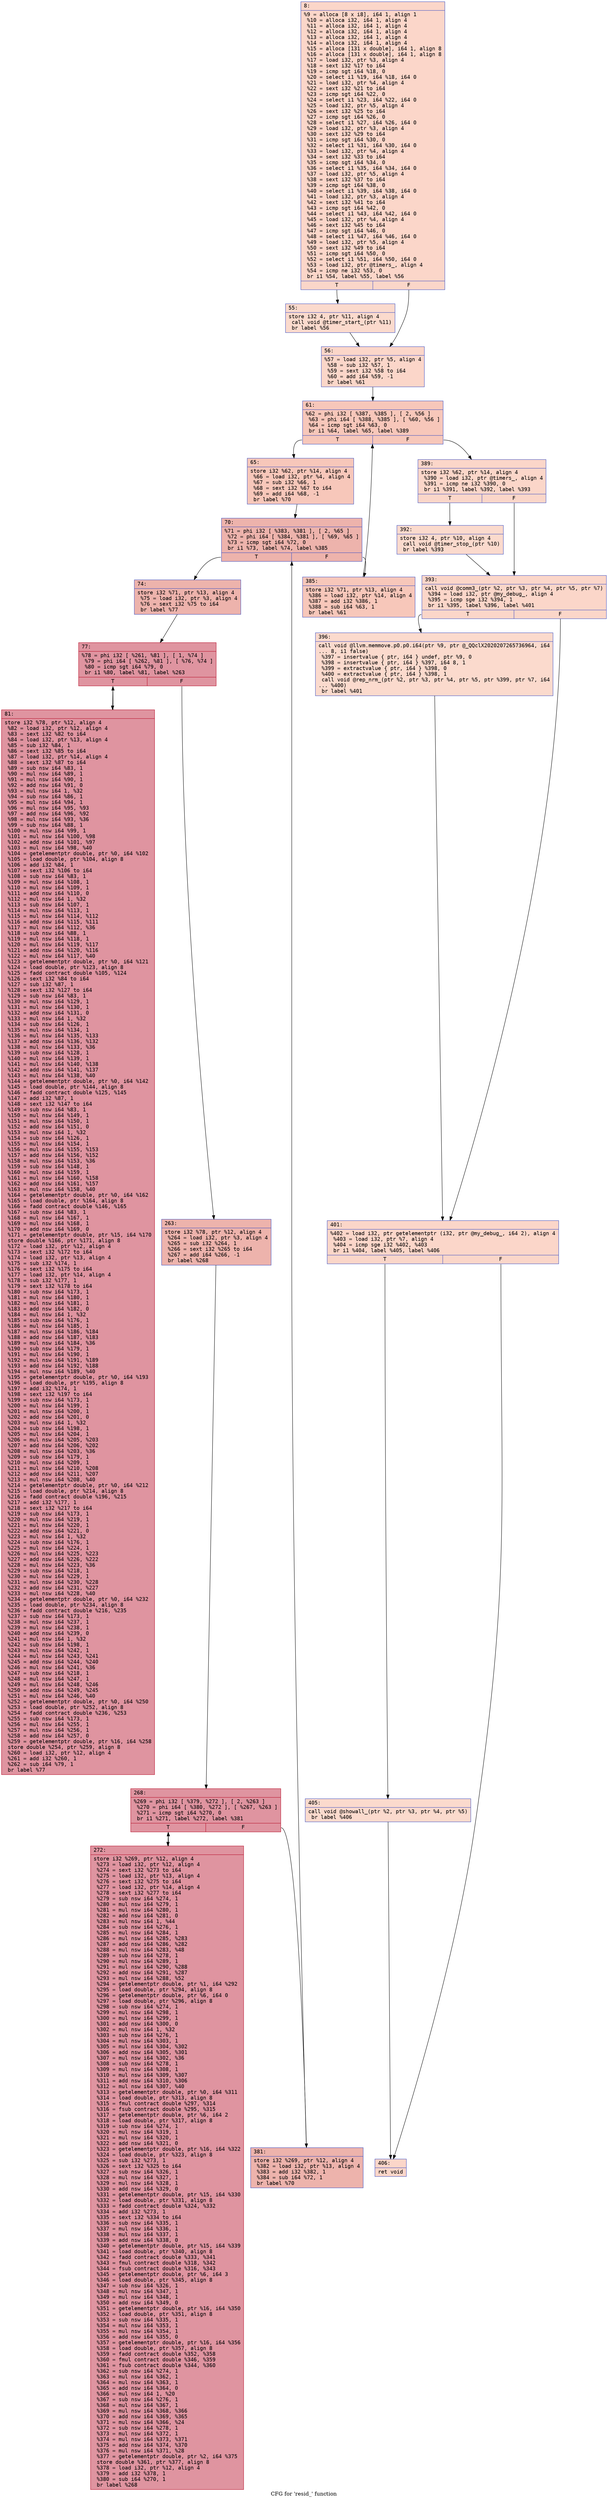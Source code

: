 digraph "CFG for 'resid_' function" {
	label="CFG for 'resid_' function";

	Node0x559626cc1c40 [shape=record,color="#3d50c3ff", style=filled, fillcolor="#f6a38570" fontname="Courier",label="{8:\l|  %9 = alloca [8 x i8], i64 1, align 1\l  %10 = alloca i32, i64 1, align 4\l  %11 = alloca i32, i64 1, align 4\l  %12 = alloca i32, i64 1, align 4\l  %13 = alloca i32, i64 1, align 4\l  %14 = alloca i32, i64 1, align 4\l  %15 = alloca [131 x double], i64 1, align 8\l  %16 = alloca [131 x double], i64 1, align 8\l  %17 = load i32, ptr %3, align 4\l  %18 = sext i32 %17 to i64\l  %19 = icmp sgt i64 %18, 0\l  %20 = select i1 %19, i64 %18, i64 0\l  %21 = load i32, ptr %4, align 4\l  %22 = sext i32 %21 to i64\l  %23 = icmp sgt i64 %22, 0\l  %24 = select i1 %23, i64 %22, i64 0\l  %25 = load i32, ptr %5, align 4\l  %26 = sext i32 %25 to i64\l  %27 = icmp sgt i64 %26, 0\l  %28 = select i1 %27, i64 %26, i64 0\l  %29 = load i32, ptr %3, align 4\l  %30 = sext i32 %29 to i64\l  %31 = icmp sgt i64 %30, 0\l  %32 = select i1 %31, i64 %30, i64 0\l  %33 = load i32, ptr %4, align 4\l  %34 = sext i32 %33 to i64\l  %35 = icmp sgt i64 %34, 0\l  %36 = select i1 %35, i64 %34, i64 0\l  %37 = load i32, ptr %5, align 4\l  %38 = sext i32 %37 to i64\l  %39 = icmp sgt i64 %38, 0\l  %40 = select i1 %39, i64 %38, i64 0\l  %41 = load i32, ptr %3, align 4\l  %42 = sext i32 %41 to i64\l  %43 = icmp sgt i64 %42, 0\l  %44 = select i1 %43, i64 %42, i64 0\l  %45 = load i32, ptr %4, align 4\l  %46 = sext i32 %45 to i64\l  %47 = icmp sgt i64 %46, 0\l  %48 = select i1 %47, i64 %46, i64 0\l  %49 = load i32, ptr %5, align 4\l  %50 = sext i32 %49 to i64\l  %51 = icmp sgt i64 %50, 0\l  %52 = select i1 %51, i64 %50, i64 0\l  %53 = load i32, ptr @timers_, align 4\l  %54 = icmp ne i32 %53, 0\l  br i1 %54, label %55, label %56\l|{<s0>T|<s1>F}}"];
	Node0x559626cc1c40:s0 -> Node0x559626cc9da0[tooltip="8 -> 55\nProbability 62.50%" ];
	Node0x559626cc1c40:s1 -> Node0x559626cc9df0[tooltip="8 -> 56\nProbability 37.50%" ];
	Node0x559626cc9da0 [shape=record,color="#3d50c3ff", style=filled, fillcolor="#f7ac8e70" fontname="Courier",label="{55:\l|  store i32 4, ptr %11, align 4\l  call void @timer_start_(ptr %11)\l  br label %56\l}"];
	Node0x559626cc9da0 -> Node0x559626cc9df0[tooltip="55 -> 56\nProbability 100.00%" ];
	Node0x559626cc9df0 [shape=record,color="#3d50c3ff", style=filled, fillcolor="#f6a38570" fontname="Courier",label="{56:\l|  %57 = load i32, ptr %5, align 4\l  %58 = sub i32 %57, 1\l  %59 = sext i32 %58 to i64\l  %60 = add i64 %59, -1\l  br label %61\l}"];
	Node0x559626cc9df0 -> Node0x559626cca300[tooltip="56 -> 61\nProbability 100.00%" ];
	Node0x559626cca300 [shape=record,color="#3d50c3ff", style=filled, fillcolor="#ec7f6370" fontname="Courier",label="{61:\l|  %62 = phi i32 [ %387, %385 ], [ 2, %56 ]\l  %63 = phi i64 [ %388, %385 ], [ %60, %56 ]\l  %64 = icmp sgt i64 %63, 0\l  br i1 %64, label %65, label %389\l|{<s0>T|<s1>F}}"];
	Node0x559626cca300:s0 -> Node0x559626cca5c0[tooltip="61 -> 65\nProbability 96.88%" ];
	Node0x559626cca300:s1 -> Node0x559626cca610[tooltip="61 -> 389\nProbability 3.12%" ];
	Node0x559626cca5c0 [shape=record,color="#3d50c3ff", style=filled, fillcolor="#ec7f6370" fontname="Courier",label="{65:\l|  store i32 %62, ptr %14, align 4\l  %66 = load i32, ptr %4, align 4\l  %67 = sub i32 %66, 1\l  %68 = sext i32 %67 to i64\l  %69 = add i64 %68, -1\l  br label %70\l}"];
	Node0x559626cca5c0 -> Node0x559626cca9c0[tooltip="65 -> 70\nProbability 100.00%" ];
	Node0x559626cca9c0 [shape=record,color="#3d50c3ff", style=filled, fillcolor="#d6524470" fontname="Courier",label="{70:\l|  %71 = phi i32 [ %383, %381 ], [ 2, %65 ]\l  %72 = phi i64 [ %384, %381 ], [ %69, %65 ]\l  %73 = icmp sgt i64 %72, 0\l  br i1 %73, label %74, label %385\l|{<s0>T|<s1>F}}"];
	Node0x559626cca9c0:s0 -> Node0x559626ccace0[tooltip="70 -> 74\nProbability 96.88%" ];
	Node0x559626cca9c0:s1 -> Node0x559626cca3c0[tooltip="70 -> 385\nProbability 3.12%" ];
	Node0x559626ccace0 [shape=record,color="#3d50c3ff", style=filled, fillcolor="#d6524470" fontname="Courier",label="{74:\l|  store i32 %71, ptr %13, align 4\l  %75 = load i32, ptr %3, align 4\l  %76 = sext i32 %75 to i64\l  br label %77\l}"];
	Node0x559626ccace0 -> Node0x559626ccaf70[tooltip="74 -> 77\nProbability 100.00%" ];
	Node0x559626ccaf70 [shape=record,color="#b70d28ff", style=filled, fillcolor="#b70d2870" fontname="Courier",label="{77:\l|  %78 = phi i32 [ %261, %81 ], [ 1, %74 ]\l  %79 = phi i64 [ %262, %81 ], [ %76, %74 ]\l  %80 = icmp sgt i64 %79, 0\l  br i1 %80, label %81, label %263\l|{<s0>T|<s1>F}}"];
	Node0x559626ccaf70:s0 -> Node0x559626ccb030[tooltip="77 -> 81\nProbability 96.88%" ];
	Node0x559626ccaf70:s1 -> Node0x559626ccb290[tooltip="77 -> 263\nProbability 3.12%" ];
	Node0x559626ccb030 [shape=record,color="#b70d28ff", style=filled, fillcolor="#b70d2870" fontname="Courier",label="{81:\l|  store i32 %78, ptr %12, align 4\l  %82 = load i32, ptr %12, align 4\l  %83 = sext i32 %82 to i64\l  %84 = load i32, ptr %13, align 4\l  %85 = sub i32 %84, 1\l  %86 = sext i32 %85 to i64\l  %87 = load i32, ptr %14, align 4\l  %88 = sext i32 %87 to i64\l  %89 = sub nsw i64 %83, 1\l  %90 = mul nsw i64 %89, 1\l  %91 = mul nsw i64 %90, 1\l  %92 = add nsw i64 %91, 0\l  %93 = mul nsw i64 1, %32\l  %94 = sub nsw i64 %86, 1\l  %95 = mul nsw i64 %94, 1\l  %96 = mul nsw i64 %95, %93\l  %97 = add nsw i64 %96, %92\l  %98 = mul nsw i64 %93, %36\l  %99 = sub nsw i64 %88, 1\l  %100 = mul nsw i64 %99, 1\l  %101 = mul nsw i64 %100, %98\l  %102 = add nsw i64 %101, %97\l  %103 = mul nsw i64 %98, %40\l  %104 = getelementptr double, ptr %0, i64 %102\l  %105 = load double, ptr %104, align 8\l  %106 = add i32 %84, 1\l  %107 = sext i32 %106 to i64\l  %108 = sub nsw i64 %83, 1\l  %109 = mul nsw i64 %108, 1\l  %110 = mul nsw i64 %109, 1\l  %111 = add nsw i64 %110, 0\l  %112 = mul nsw i64 1, %32\l  %113 = sub nsw i64 %107, 1\l  %114 = mul nsw i64 %113, 1\l  %115 = mul nsw i64 %114, %112\l  %116 = add nsw i64 %115, %111\l  %117 = mul nsw i64 %112, %36\l  %118 = sub nsw i64 %88, 1\l  %119 = mul nsw i64 %118, 1\l  %120 = mul nsw i64 %119, %117\l  %121 = add nsw i64 %120, %116\l  %122 = mul nsw i64 %117, %40\l  %123 = getelementptr double, ptr %0, i64 %121\l  %124 = load double, ptr %123, align 8\l  %125 = fadd contract double %105, %124\l  %126 = sext i32 %84 to i64\l  %127 = sub i32 %87, 1\l  %128 = sext i32 %127 to i64\l  %129 = sub nsw i64 %83, 1\l  %130 = mul nsw i64 %129, 1\l  %131 = mul nsw i64 %130, 1\l  %132 = add nsw i64 %131, 0\l  %133 = mul nsw i64 1, %32\l  %134 = sub nsw i64 %126, 1\l  %135 = mul nsw i64 %134, 1\l  %136 = mul nsw i64 %135, %133\l  %137 = add nsw i64 %136, %132\l  %138 = mul nsw i64 %133, %36\l  %139 = sub nsw i64 %128, 1\l  %140 = mul nsw i64 %139, 1\l  %141 = mul nsw i64 %140, %138\l  %142 = add nsw i64 %141, %137\l  %143 = mul nsw i64 %138, %40\l  %144 = getelementptr double, ptr %0, i64 %142\l  %145 = load double, ptr %144, align 8\l  %146 = fadd contract double %125, %145\l  %147 = add i32 %87, 1\l  %148 = sext i32 %147 to i64\l  %149 = sub nsw i64 %83, 1\l  %150 = mul nsw i64 %149, 1\l  %151 = mul nsw i64 %150, 1\l  %152 = add nsw i64 %151, 0\l  %153 = mul nsw i64 1, %32\l  %154 = sub nsw i64 %126, 1\l  %155 = mul nsw i64 %154, 1\l  %156 = mul nsw i64 %155, %153\l  %157 = add nsw i64 %156, %152\l  %158 = mul nsw i64 %153, %36\l  %159 = sub nsw i64 %148, 1\l  %160 = mul nsw i64 %159, 1\l  %161 = mul nsw i64 %160, %158\l  %162 = add nsw i64 %161, %157\l  %163 = mul nsw i64 %158, %40\l  %164 = getelementptr double, ptr %0, i64 %162\l  %165 = load double, ptr %164, align 8\l  %166 = fadd contract double %146, %165\l  %167 = sub nsw i64 %83, 1\l  %168 = mul nsw i64 %167, 1\l  %169 = mul nsw i64 %168, 1\l  %170 = add nsw i64 %169, 0\l  %171 = getelementptr double, ptr %15, i64 %170\l  store double %166, ptr %171, align 8\l  %172 = load i32, ptr %12, align 4\l  %173 = sext i32 %172 to i64\l  %174 = load i32, ptr %13, align 4\l  %175 = sub i32 %174, 1\l  %176 = sext i32 %175 to i64\l  %177 = load i32, ptr %14, align 4\l  %178 = sub i32 %177, 1\l  %179 = sext i32 %178 to i64\l  %180 = sub nsw i64 %173, 1\l  %181 = mul nsw i64 %180, 1\l  %182 = mul nsw i64 %181, 1\l  %183 = add nsw i64 %182, 0\l  %184 = mul nsw i64 1, %32\l  %185 = sub nsw i64 %176, 1\l  %186 = mul nsw i64 %185, 1\l  %187 = mul nsw i64 %186, %184\l  %188 = add nsw i64 %187, %183\l  %189 = mul nsw i64 %184, %36\l  %190 = sub nsw i64 %179, 1\l  %191 = mul nsw i64 %190, 1\l  %192 = mul nsw i64 %191, %189\l  %193 = add nsw i64 %192, %188\l  %194 = mul nsw i64 %189, %40\l  %195 = getelementptr double, ptr %0, i64 %193\l  %196 = load double, ptr %195, align 8\l  %197 = add i32 %174, 1\l  %198 = sext i32 %197 to i64\l  %199 = sub nsw i64 %173, 1\l  %200 = mul nsw i64 %199, 1\l  %201 = mul nsw i64 %200, 1\l  %202 = add nsw i64 %201, 0\l  %203 = mul nsw i64 1, %32\l  %204 = sub nsw i64 %198, 1\l  %205 = mul nsw i64 %204, 1\l  %206 = mul nsw i64 %205, %203\l  %207 = add nsw i64 %206, %202\l  %208 = mul nsw i64 %203, %36\l  %209 = sub nsw i64 %179, 1\l  %210 = mul nsw i64 %209, 1\l  %211 = mul nsw i64 %210, %208\l  %212 = add nsw i64 %211, %207\l  %213 = mul nsw i64 %208, %40\l  %214 = getelementptr double, ptr %0, i64 %212\l  %215 = load double, ptr %214, align 8\l  %216 = fadd contract double %196, %215\l  %217 = add i32 %177, 1\l  %218 = sext i32 %217 to i64\l  %219 = sub nsw i64 %173, 1\l  %220 = mul nsw i64 %219, 1\l  %221 = mul nsw i64 %220, 1\l  %222 = add nsw i64 %221, 0\l  %223 = mul nsw i64 1, %32\l  %224 = sub nsw i64 %176, 1\l  %225 = mul nsw i64 %224, 1\l  %226 = mul nsw i64 %225, %223\l  %227 = add nsw i64 %226, %222\l  %228 = mul nsw i64 %223, %36\l  %229 = sub nsw i64 %218, 1\l  %230 = mul nsw i64 %229, 1\l  %231 = mul nsw i64 %230, %228\l  %232 = add nsw i64 %231, %227\l  %233 = mul nsw i64 %228, %40\l  %234 = getelementptr double, ptr %0, i64 %232\l  %235 = load double, ptr %234, align 8\l  %236 = fadd contract double %216, %235\l  %237 = sub nsw i64 %173, 1\l  %238 = mul nsw i64 %237, 1\l  %239 = mul nsw i64 %238, 1\l  %240 = add nsw i64 %239, 0\l  %241 = mul nsw i64 1, %32\l  %242 = sub nsw i64 %198, 1\l  %243 = mul nsw i64 %242, 1\l  %244 = mul nsw i64 %243, %241\l  %245 = add nsw i64 %244, %240\l  %246 = mul nsw i64 %241, %36\l  %247 = sub nsw i64 %218, 1\l  %248 = mul nsw i64 %247, 1\l  %249 = mul nsw i64 %248, %246\l  %250 = add nsw i64 %249, %245\l  %251 = mul nsw i64 %246, %40\l  %252 = getelementptr double, ptr %0, i64 %250\l  %253 = load double, ptr %252, align 8\l  %254 = fadd contract double %236, %253\l  %255 = sub nsw i64 %173, 1\l  %256 = mul nsw i64 %255, 1\l  %257 = mul nsw i64 %256, 1\l  %258 = add nsw i64 %257, 0\l  %259 = getelementptr double, ptr %16, i64 %258\l  store double %254, ptr %259, align 8\l  %260 = load i32, ptr %12, align 4\l  %261 = add i32 %260, 1\l  %262 = sub i64 %79, 1\l  br label %77\l}"];
	Node0x559626ccb030 -> Node0x559626ccaf70[tooltip="81 -> 77\nProbability 100.00%" ];
	Node0x559626ccb290 [shape=record,color="#3d50c3ff", style=filled, fillcolor="#d6524470" fontname="Courier",label="{263:\l|  store i32 %78, ptr %12, align 4\l  %264 = load i32, ptr %3, align 4\l  %265 = sub i32 %264, 1\l  %266 = sext i32 %265 to i64\l  %267 = add i64 %266, -1\l  br label %268\l}"];
	Node0x559626ccb290 -> Node0x559626cc9960[tooltip="263 -> 268\nProbability 100.00%" ];
	Node0x559626cc9960 [shape=record,color="#b70d28ff", style=filled, fillcolor="#b70d2870" fontname="Courier",label="{268:\l|  %269 = phi i32 [ %379, %272 ], [ 2, %263 ]\l  %270 = phi i64 [ %380, %272 ], [ %267, %263 ]\l  %271 = icmp sgt i64 %270, 0\l  br i1 %271, label %272, label %381\l|{<s0>T|<s1>F}}"];
	Node0x559626cc9960:s0 -> Node0x559626cd3550[tooltip="268 -> 272\nProbability 96.88%" ];
	Node0x559626cc9960:s1 -> Node0x559626ccaa80[tooltip="268 -> 381\nProbability 3.12%" ];
	Node0x559626cd3550 [shape=record,color="#b70d28ff", style=filled, fillcolor="#b70d2870" fontname="Courier",label="{272:\l|  store i32 %269, ptr %12, align 4\l  %273 = load i32, ptr %12, align 4\l  %274 = sext i32 %273 to i64\l  %275 = load i32, ptr %13, align 4\l  %276 = sext i32 %275 to i64\l  %277 = load i32, ptr %14, align 4\l  %278 = sext i32 %277 to i64\l  %279 = sub nsw i64 %274, 1\l  %280 = mul nsw i64 %279, 1\l  %281 = mul nsw i64 %280, 1\l  %282 = add nsw i64 %281, 0\l  %283 = mul nsw i64 1, %44\l  %284 = sub nsw i64 %276, 1\l  %285 = mul nsw i64 %284, 1\l  %286 = mul nsw i64 %285, %283\l  %287 = add nsw i64 %286, %282\l  %288 = mul nsw i64 %283, %48\l  %289 = sub nsw i64 %278, 1\l  %290 = mul nsw i64 %289, 1\l  %291 = mul nsw i64 %290, %288\l  %292 = add nsw i64 %291, %287\l  %293 = mul nsw i64 %288, %52\l  %294 = getelementptr double, ptr %1, i64 %292\l  %295 = load double, ptr %294, align 8\l  %296 = getelementptr double, ptr %6, i64 0\l  %297 = load double, ptr %296, align 8\l  %298 = sub nsw i64 %274, 1\l  %299 = mul nsw i64 %298, 1\l  %300 = mul nsw i64 %299, 1\l  %301 = add nsw i64 %300, 0\l  %302 = mul nsw i64 1, %32\l  %303 = sub nsw i64 %276, 1\l  %304 = mul nsw i64 %303, 1\l  %305 = mul nsw i64 %304, %302\l  %306 = add nsw i64 %305, %301\l  %307 = mul nsw i64 %302, %36\l  %308 = sub nsw i64 %278, 1\l  %309 = mul nsw i64 %308, 1\l  %310 = mul nsw i64 %309, %307\l  %311 = add nsw i64 %310, %306\l  %312 = mul nsw i64 %307, %40\l  %313 = getelementptr double, ptr %0, i64 %311\l  %314 = load double, ptr %313, align 8\l  %315 = fmul contract double %297, %314\l  %316 = fsub contract double %295, %315\l  %317 = getelementptr double, ptr %6, i64 2\l  %318 = load double, ptr %317, align 8\l  %319 = sub nsw i64 %274, 1\l  %320 = mul nsw i64 %319, 1\l  %321 = mul nsw i64 %320, 1\l  %322 = add nsw i64 %321, 0\l  %323 = getelementptr double, ptr %16, i64 %322\l  %324 = load double, ptr %323, align 8\l  %325 = sub i32 %273, 1\l  %326 = sext i32 %325 to i64\l  %327 = sub nsw i64 %326, 1\l  %328 = mul nsw i64 %327, 1\l  %329 = mul nsw i64 %328, 1\l  %330 = add nsw i64 %329, 0\l  %331 = getelementptr double, ptr %15, i64 %330\l  %332 = load double, ptr %331, align 8\l  %333 = fadd contract double %324, %332\l  %334 = add i32 %273, 1\l  %335 = sext i32 %334 to i64\l  %336 = sub nsw i64 %335, 1\l  %337 = mul nsw i64 %336, 1\l  %338 = mul nsw i64 %337, 1\l  %339 = add nsw i64 %338, 0\l  %340 = getelementptr double, ptr %15, i64 %339\l  %341 = load double, ptr %340, align 8\l  %342 = fadd contract double %333, %341\l  %343 = fmul contract double %318, %342\l  %344 = fsub contract double %316, %343\l  %345 = getelementptr double, ptr %6, i64 3\l  %346 = load double, ptr %345, align 8\l  %347 = sub nsw i64 %326, 1\l  %348 = mul nsw i64 %347, 1\l  %349 = mul nsw i64 %348, 1\l  %350 = add nsw i64 %349, 0\l  %351 = getelementptr double, ptr %16, i64 %350\l  %352 = load double, ptr %351, align 8\l  %353 = sub nsw i64 %335, 1\l  %354 = mul nsw i64 %353, 1\l  %355 = mul nsw i64 %354, 1\l  %356 = add nsw i64 %355, 0\l  %357 = getelementptr double, ptr %16, i64 %356\l  %358 = load double, ptr %357, align 8\l  %359 = fadd contract double %352, %358\l  %360 = fmul contract double %346, %359\l  %361 = fsub contract double %344, %360\l  %362 = sub nsw i64 %274, 1\l  %363 = mul nsw i64 %362, 1\l  %364 = mul nsw i64 %363, 1\l  %365 = add nsw i64 %364, 0\l  %366 = mul nsw i64 1, %20\l  %367 = sub nsw i64 %276, 1\l  %368 = mul nsw i64 %367, 1\l  %369 = mul nsw i64 %368, %366\l  %370 = add nsw i64 %369, %365\l  %371 = mul nsw i64 %366, %24\l  %372 = sub nsw i64 %278, 1\l  %373 = mul nsw i64 %372, 1\l  %374 = mul nsw i64 %373, %371\l  %375 = add nsw i64 %374, %370\l  %376 = mul nsw i64 %371, %28\l  %377 = getelementptr double, ptr %2, i64 %375\l  store double %361, ptr %377, align 8\l  %378 = load i32, ptr %12, align 4\l  %379 = add i32 %378, 1\l  %380 = sub i64 %270, 1\l  br label %268\l}"];
	Node0x559626cd3550 -> Node0x559626cc9960[tooltip="272 -> 268\nProbability 100.00%" ];
	Node0x559626ccaa80 [shape=record,color="#3d50c3ff", style=filled, fillcolor="#d6524470" fontname="Courier",label="{381:\l|  store i32 %269, ptr %12, align 4\l  %382 = load i32, ptr %13, align 4\l  %383 = add i32 %382, 1\l  %384 = sub i64 %72, 1\l  br label %70\l}"];
	Node0x559626ccaa80 -> Node0x559626cca9c0[tooltip="381 -> 70\nProbability 100.00%" ];
	Node0x559626cca3c0 [shape=record,color="#3d50c3ff", style=filled, fillcolor="#ec7f6370" fontname="Courier",label="{385:\l|  store i32 %71, ptr %13, align 4\l  %386 = load i32, ptr %14, align 4\l  %387 = add i32 %386, 1\l  %388 = sub i64 %63, 1\l  br label %61\l}"];
	Node0x559626cca3c0 -> Node0x559626cca300[tooltip="385 -> 61\nProbability 100.00%" ];
	Node0x559626cca610 [shape=record,color="#3d50c3ff", style=filled, fillcolor="#f6a38570" fontname="Courier",label="{389:\l|  store i32 %62, ptr %14, align 4\l  %390 = load i32, ptr @timers_, align 4\l  %391 = icmp ne i32 %390, 0\l  br i1 %391, label %392, label %393\l|{<s0>T|<s1>F}}"];
	Node0x559626cca610:s0 -> Node0x559626ccfed0[tooltip="389 -> 392\nProbability 62.50%" ];
	Node0x559626cca610:s1 -> Node0x559626ccff20[tooltip="389 -> 393\nProbability 37.50%" ];
	Node0x559626ccfed0 [shape=record,color="#3d50c3ff", style=filled, fillcolor="#f7ac8e70" fontname="Courier",label="{392:\l|  store i32 4, ptr %10, align 4\l  call void @timer_stop_(ptr %10)\l  br label %393\l}"];
	Node0x559626ccfed0 -> Node0x559626ccff20[tooltip="392 -> 393\nProbability 100.00%" ];
	Node0x559626ccff20 [shape=record,color="#3d50c3ff", style=filled, fillcolor="#f6a38570" fontname="Courier",label="{393:\l|  call void @comm3_(ptr %2, ptr %3, ptr %4, ptr %5, ptr %7)\l  %394 = load i32, ptr @my_debug_, align 4\l  %395 = icmp sge i32 %394, 1\l  br i1 %395, label %396, label %401\l|{<s0>T|<s1>F}}"];
	Node0x559626ccff20:s0 -> Node0x559626cd04c0[tooltip="393 -> 396\nProbability 50.00%" ];
	Node0x559626ccff20:s1 -> Node0x559626cd0510[tooltip="393 -> 401\nProbability 50.00%" ];
	Node0x559626cd04c0 [shape=record,color="#3d50c3ff", style=filled, fillcolor="#f7ac8e70" fontname="Courier",label="{396:\l|  call void @llvm.memmove.p0.p0.i64(ptr %9, ptr @_QQclX2020207265736964, i64\l... 8, i1 false)\l  %397 = insertvalue \{ ptr, i64 \} undef, ptr %9, 0\l  %398 = insertvalue \{ ptr, i64 \} %397, i64 8, 1\l  %399 = extractvalue \{ ptr, i64 \} %398, 0\l  %400 = extractvalue \{ ptr, i64 \} %398, 1\l  call void @rep_nrm_(ptr %2, ptr %3, ptr %4, ptr %5, ptr %399, ptr %7, i64\l... %400)\l  br label %401\l}"];
	Node0x559626cd04c0 -> Node0x559626cd0510[tooltip="396 -> 401\nProbability 100.00%" ];
	Node0x559626cd0510 [shape=record,color="#3d50c3ff", style=filled, fillcolor="#f6a38570" fontname="Courier",label="{401:\l|  %402 = load i32, ptr getelementptr (i32, ptr @my_debug_, i64 2), align 4\l  %403 = load i32, ptr %7, align 4\l  %404 = icmp sge i32 %402, %403\l  br i1 %404, label %405, label %406\l|{<s0>T|<s1>F}}"];
	Node0x559626cd0510:s0 -> Node0x559626cd0e00[tooltip="401 -> 405\nProbability 50.00%" ];
	Node0x559626cd0510:s1 -> Node0x559626cd0e50[tooltip="401 -> 406\nProbability 50.00%" ];
	Node0x559626cd0e00 [shape=record,color="#3d50c3ff", style=filled, fillcolor="#f7ac8e70" fontname="Courier",label="{405:\l|  call void @showall_(ptr %2, ptr %3, ptr %4, ptr %5)\l  br label %406\l}"];
	Node0x559626cd0e00 -> Node0x559626cd0e50[tooltip="405 -> 406\nProbability 100.00%" ];
	Node0x559626cd0e50 [shape=record,color="#3d50c3ff", style=filled, fillcolor="#f6a38570" fontname="Courier",label="{406:\l|  ret void\l}"];
}
